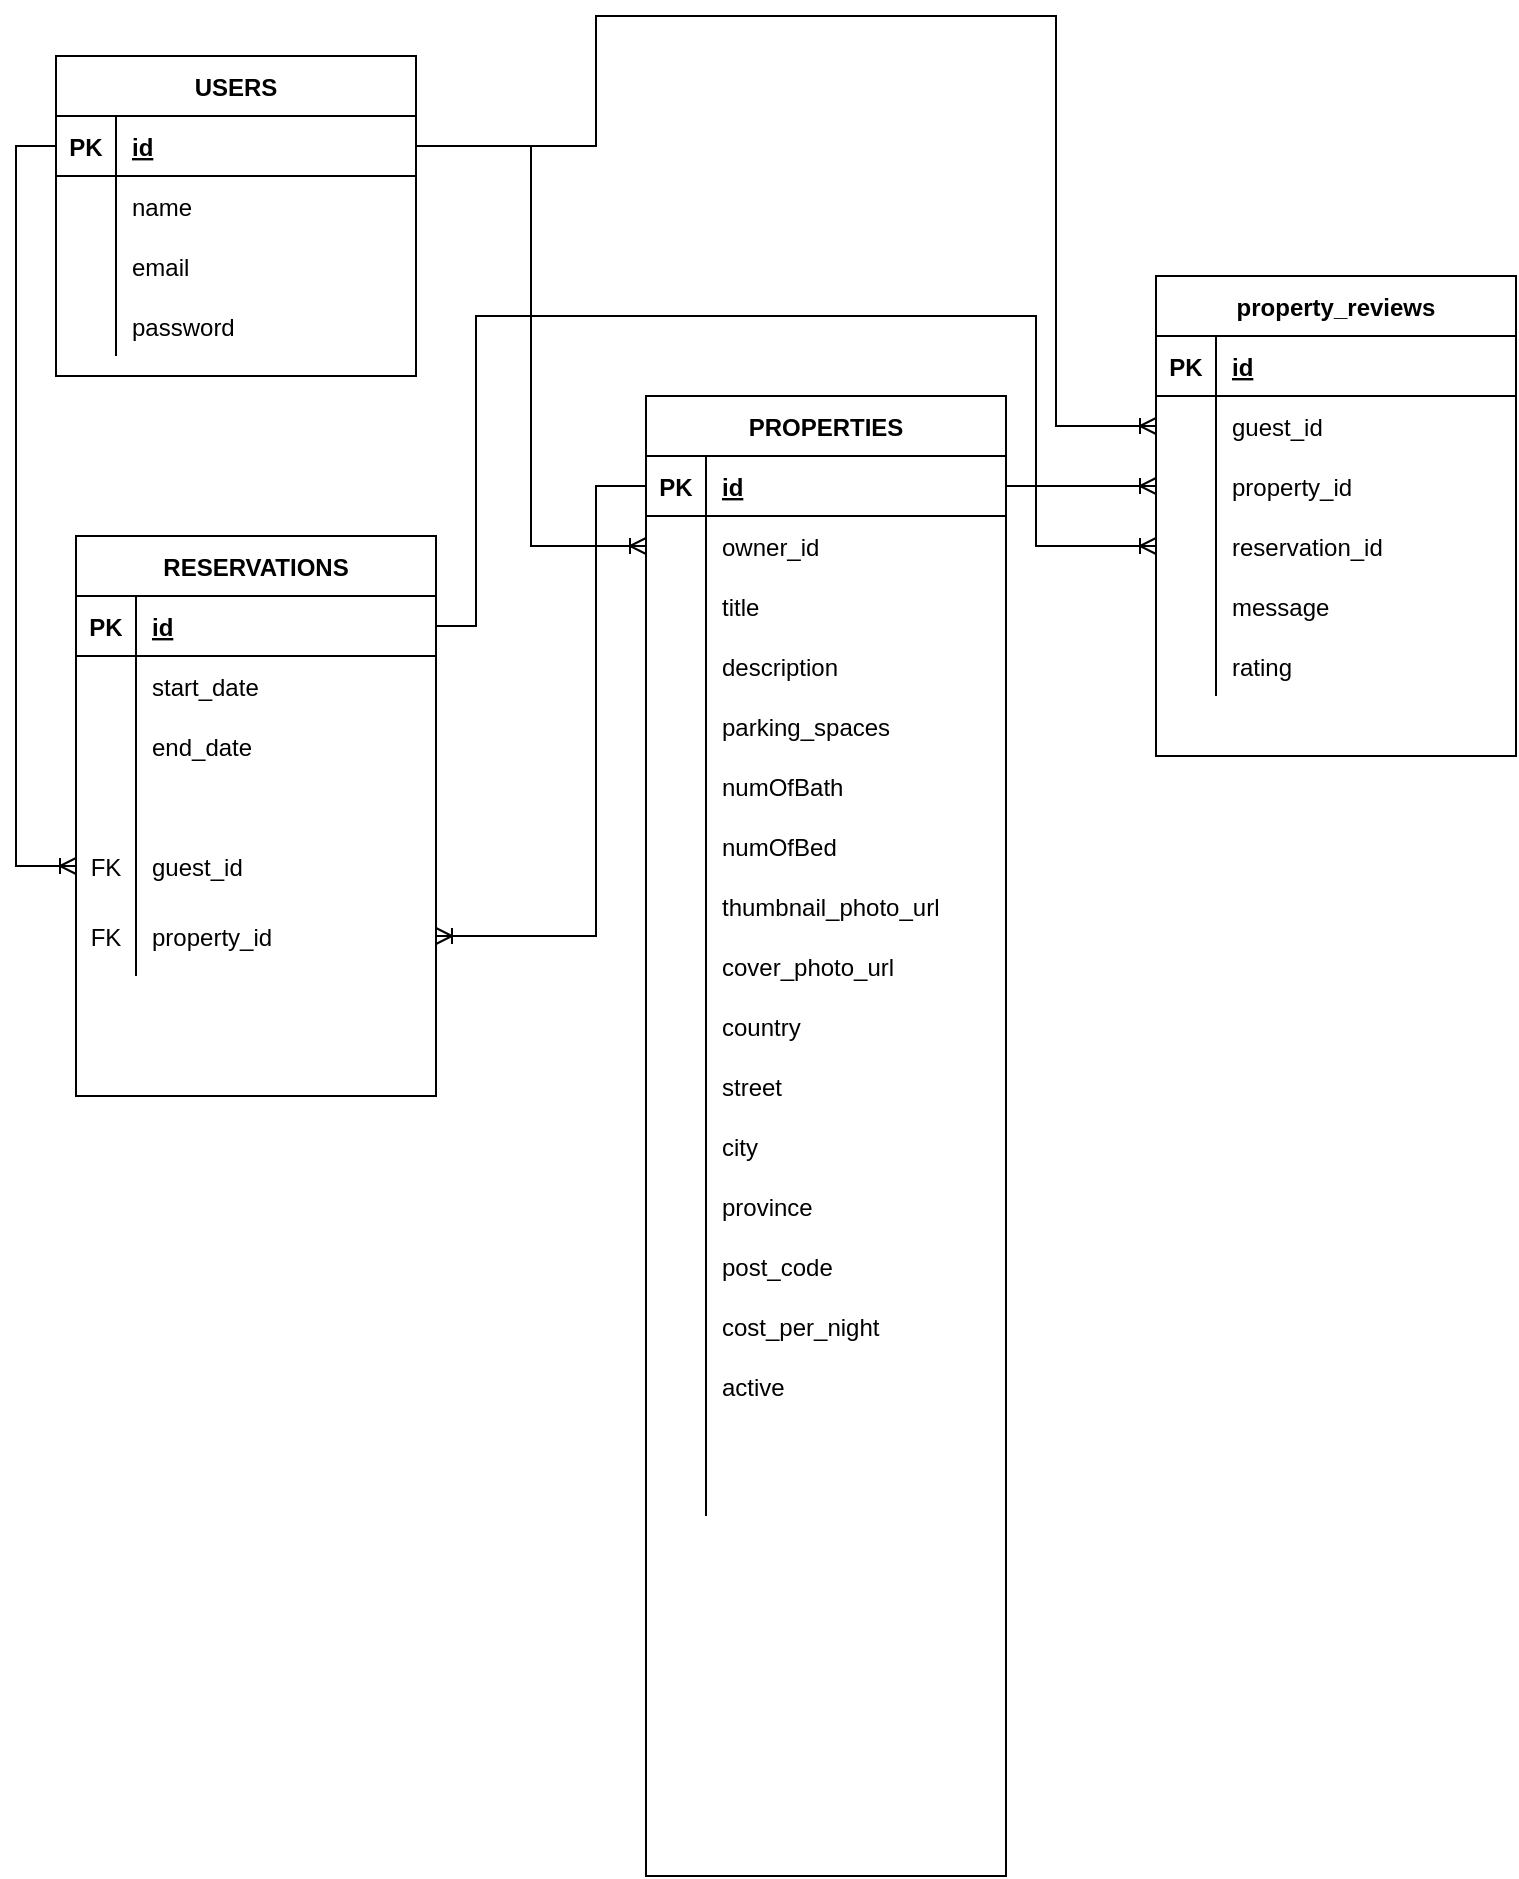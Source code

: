 <mxfile version="15.5.2"><diagram id="2SMXzBojSVm7FJO-juTU" name="Page-1"><mxGraphModel dx="750" dy="697" grid="1" gridSize="10" guides="1" tooltips="1" connect="1" arrows="1" fold="1" page="1" pageScale="1" pageWidth="850" pageHeight="1100" math="0" shadow="0"><root><mxCell id="0"/><mxCell id="1" parent="0"/><mxCell id="qbOzmB7mdI1rmn1NN7nj-2" value="USERS" style="shape=table;startSize=30;container=1;collapsible=1;childLayout=tableLayout;fixedRows=1;rowLines=0;fontStyle=1;align=center;resizeLast=1;" vertex="1" parent="1"><mxGeometry x="40" y="50" width="180" height="160" as="geometry"/></mxCell><mxCell id="qbOzmB7mdI1rmn1NN7nj-3" value="" style="shape=partialRectangle;collapsible=0;dropTarget=0;pointerEvents=0;fillColor=none;top=0;left=0;bottom=1;right=0;points=[[0,0.5],[1,0.5]];portConstraint=eastwest;" vertex="1" parent="qbOzmB7mdI1rmn1NN7nj-2"><mxGeometry y="30" width="180" height="30" as="geometry"/></mxCell><mxCell id="qbOzmB7mdI1rmn1NN7nj-4" value="PK" style="shape=partialRectangle;connectable=0;fillColor=none;top=0;left=0;bottom=0;right=0;fontStyle=1;overflow=hidden;" vertex="1" parent="qbOzmB7mdI1rmn1NN7nj-3"><mxGeometry width="30" height="30" as="geometry"><mxRectangle width="30" height="30" as="alternateBounds"/></mxGeometry></mxCell><mxCell id="qbOzmB7mdI1rmn1NN7nj-5" value="id" style="shape=partialRectangle;connectable=0;fillColor=none;top=0;left=0;bottom=0;right=0;align=left;spacingLeft=6;fontStyle=5;overflow=hidden;" vertex="1" parent="qbOzmB7mdI1rmn1NN7nj-3"><mxGeometry x="30" width="150" height="30" as="geometry"><mxRectangle width="150" height="30" as="alternateBounds"/></mxGeometry></mxCell><mxCell id="qbOzmB7mdI1rmn1NN7nj-6" value="" style="shape=partialRectangle;collapsible=0;dropTarget=0;pointerEvents=0;fillColor=none;top=0;left=0;bottom=0;right=0;points=[[0,0.5],[1,0.5]];portConstraint=eastwest;" vertex="1" parent="qbOzmB7mdI1rmn1NN7nj-2"><mxGeometry y="60" width="180" height="30" as="geometry"/></mxCell><mxCell id="qbOzmB7mdI1rmn1NN7nj-7" value="" style="shape=partialRectangle;connectable=0;fillColor=none;top=0;left=0;bottom=0;right=0;editable=1;overflow=hidden;" vertex="1" parent="qbOzmB7mdI1rmn1NN7nj-6"><mxGeometry width="30" height="30" as="geometry"><mxRectangle width="30" height="30" as="alternateBounds"/></mxGeometry></mxCell><mxCell id="qbOzmB7mdI1rmn1NN7nj-8" value="name" style="shape=partialRectangle;connectable=0;fillColor=none;top=0;left=0;bottom=0;right=0;align=left;spacingLeft=6;overflow=hidden;" vertex="1" parent="qbOzmB7mdI1rmn1NN7nj-6"><mxGeometry x="30" width="150" height="30" as="geometry"><mxRectangle width="150" height="30" as="alternateBounds"/></mxGeometry></mxCell><mxCell id="qbOzmB7mdI1rmn1NN7nj-9" value="" style="shape=partialRectangle;collapsible=0;dropTarget=0;pointerEvents=0;fillColor=none;top=0;left=0;bottom=0;right=0;points=[[0,0.5],[1,0.5]];portConstraint=eastwest;" vertex="1" parent="qbOzmB7mdI1rmn1NN7nj-2"><mxGeometry y="90" width="180" height="30" as="geometry"/></mxCell><mxCell id="qbOzmB7mdI1rmn1NN7nj-10" value="" style="shape=partialRectangle;connectable=0;fillColor=none;top=0;left=0;bottom=0;right=0;editable=1;overflow=hidden;" vertex="1" parent="qbOzmB7mdI1rmn1NN7nj-9"><mxGeometry width="30" height="30" as="geometry"><mxRectangle width="30" height="30" as="alternateBounds"/></mxGeometry></mxCell><mxCell id="qbOzmB7mdI1rmn1NN7nj-11" value="email" style="shape=partialRectangle;connectable=0;fillColor=none;top=0;left=0;bottom=0;right=0;align=left;spacingLeft=6;overflow=hidden;" vertex="1" parent="qbOzmB7mdI1rmn1NN7nj-9"><mxGeometry x="30" width="150" height="30" as="geometry"><mxRectangle width="150" height="30" as="alternateBounds"/></mxGeometry></mxCell><mxCell id="qbOzmB7mdI1rmn1NN7nj-12" value="" style="shape=partialRectangle;collapsible=0;dropTarget=0;pointerEvents=0;fillColor=none;top=0;left=0;bottom=0;right=0;points=[[0,0.5],[1,0.5]];portConstraint=eastwest;" vertex="1" parent="qbOzmB7mdI1rmn1NN7nj-2"><mxGeometry y="120" width="180" height="30" as="geometry"/></mxCell><mxCell id="qbOzmB7mdI1rmn1NN7nj-13" value="" style="shape=partialRectangle;connectable=0;fillColor=none;top=0;left=0;bottom=0;right=0;editable=1;overflow=hidden;" vertex="1" parent="qbOzmB7mdI1rmn1NN7nj-12"><mxGeometry width="30" height="30" as="geometry"><mxRectangle width="30" height="30" as="alternateBounds"/></mxGeometry></mxCell><mxCell id="qbOzmB7mdI1rmn1NN7nj-14" value="password" style="shape=partialRectangle;connectable=0;fillColor=none;top=0;left=0;bottom=0;right=0;align=left;spacingLeft=6;overflow=hidden;" vertex="1" parent="qbOzmB7mdI1rmn1NN7nj-12"><mxGeometry x="30" width="150" height="30" as="geometry"><mxRectangle width="150" height="30" as="alternateBounds"/></mxGeometry></mxCell><mxCell id="qbOzmB7mdI1rmn1NN7nj-15" value="PROPERTIES" style="shape=table;startSize=30;container=1;collapsible=1;childLayout=tableLayout;fixedRows=1;rowLines=0;fontStyle=1;align=center;resizeLast=1;" vertex="1" parent="1"><mxGeometry x="335" y="220" width="180" height="740" as="geometry"/></mxCell><mxCell id="qbOzmB7mdI1rmn1NN7nj-16" value="" style="shape=partialRectangle;collapsible=0;dropTarget=0;pointerEvents=0;fillColor=none;top=0;left=0;bottom=1;right=0;points=[[0,0.5],[1,0.5]];portConstraint=eastwest;" vertex="1" parent="qbOzmB7mdI1rmn1NN7nj-15"><mxGeometry y="30" width="180" height="30" as="geometry"/></mxCell><mxCell id="qbOzmB7mdI1rmn1NN7nj-17" value="PK" style="shape=partialRectangle;connectable=0;fillColor=none;top=0;left=0;bottom=0;right=0;fontStyle=1;overflow=hidden;" vertex="1" parent="qbOzmB7mdI1rmn1NN7nj-16"><mxGeometry width="30" height="30" as="geometry"><mxRectangle width="30" height="30" as="alternateBounds"/></mxGeometry></mxCell><mxCell id="qbOzmB7mdI1rmn1NN7nj-18" value="id" style="shape=partialRectangle;connectable=0;fillColor=none;top=0;left=0;bottom=0;right=0;align=left;spacingLeft=6;fontStyle=5;overflow=hidden;" vertex="1" parent="qbOzmB7mdI1rmn1NN7nj-16"><mxGeometry x="30" width="150" height="30" as="geometry"><mxRectangle width="150" height="30" as="alternateBounds"/></mxGeometry></mxCell><mxCell id="qbOzmB7mdI1rmn1NN7nj-19" value="" style="shape=partialRectangle;collapsible=0;dropTarget=0;pointerEvents=0;fillColor=none;top=0;left=0;bottom=0;right=0;points=[[0,0.5],[1,0.5]];portConstraint=eastwest;" vertex="1" parent="qbOzmB7mdI1rmn1NN7nj-15"><mxGeometry y="60" width="180" height="30" as="geometry"/></mxCell><mxCell id="qbOzmB7mdI1rmn1NN7nj-20" value="" style="shape=partialRectangle;connectable=0;fillColor=none;top=0;left=0;bottom=0;right=0;editable=1;overflow=hidden;" vertex="1" parent="qbOzmB7mdI1rmn1NN7nj-19"><mxGeometry width="30" height="30" as="geometry"><mxRectangle width="30" height="30" as="alternateBounds"/></mxGeometry></mxCell><mxCell id="qbOzmB7mdI1rmn1NN7nj-21" value="owner_id" style="shape=partialRectangle;connectable=0;fillColor=none;top=0;left=0;bottom=0;right=0;align=left;spacingLeft=6;overflow=hidden;" vertex="1" parent="qbOzmB7mdI1rmn1NN7nj-19"><mxGeometry x="30" width="150" height="30" as="geometry"><mxRectangle width="150" height="30" as="alternateBounds"/></mxGeometry></mxCell><mxCell id="qbOzmB7mdI1rmn1NN7nj-22" value="" style="shape=partialRectangle;collapsible=0;dropTarget=0;pointerEvents=0;fillColor=none;top=0;left=0;bottom=0;right=0;points=[[0,0.5],[1,0.5]];portConstraint=eastwest;" vertex="1" parent="qbOzmB7mdI1rmn1NN7nj-15"><mxGeometry y="90" width="180" height="30" as="geometry"/></mxCell><mxCell id="qbOzmB7mdI1rmn1NN7nj-23" value="" style="shape=partialRectangle;connectable=0;fillColor=none;top=0;left=0;bottom=0;right=0;editable=1;overflow=hidden;" vertex="1" parent="qbOzmB7mdI1rmn1NN7nj-22"><mxGeometry width="30" height="30" as="geometry"><mxRectangle width="30" height="30" as="alternateBounds"/></mxGeometry></mxCell><mxCell id="qbOzmB7mdI1rmn1NN7nj-24" value="title" style="shape=partialRectangle;connectable=0;fillColor=none;top=0;left=0;bottom=0;right=0;align=left;spacingLeft=6;overflow=hidden;" vertex="1" parent="qbOzmB7mdI1rmn1NN7nj-22"><mxGeometry x="30" width="150" height="30" as="geometry"><mxRectangle width="150" height="30" as="alternateBounds"/></mxGeometry></mxCell><mxCell id="qbOzmB7mdI1rmn1NN7nj-25" value="" style="shape=partialRectangle;collapsible=0;dropTarget=0;pointerEvents=0;fillColor=none;top=0;left=0;bottom=0;right=0;points=[[0,0.5],[1,0.5]];portConstraint=eastwest;" vertex="1" parent="qbOzmB7mdI1rmn1NN7nj-15"><mxGeometry y="120" width="180" height="30" as="geometry"/></mxCell><mxCell id="qbOzmB7mdI1rmn1NN7nj-26" value="" style="shape=partialRectangle;connectable=0;fillColor=none;top=0;left=0;bottom=0;right=0;editable=1;overflow=hidden;" vertex="1" parent="qbOzmB7mdI1rmn1NN7nj-25"><mxGeometry width="30" height="30" as="geometry"><mxRectangle width="30" height="30" as="alternateBounds"/></mxGeometry></mxCell><mxCell id="qbOzmB7mdI1rmn1NN7nj-27" value="description" style="shape=partialRectangle;connectable=0;fillColor=none;top=0;left=0;bottom=0;right=0;align=left;spacingLeft=6;overflow=hidden;" vertex="1" parent="qbOzmB7mdI1rmn1NN7nj-25"><mxGeometry x="30" width="150" height="30" as="geometry"><mxRectangle width="150" height="30" as="alternateBounds"/></mxGeometry></mxCell><mxCell id="qbOzmB7mdI1rmn1NN7nj-31" value="" style="shape=partialRectangle;collapsible=0;dropTarget=0;pointerEvents=0;fillColor=none;top=0;left=0;bottom=0;right=0;points=[[0,0.5],[1,0.5]];portConstraint=eastwest;" vertex="1" parent="qbOzmB7mdI1rmn1NN7nj-15"><mxGeometry y="150" width="180" height="30" as="geometry"/></mxCell><mxCell id="qbOzmB7mdI1rmn1NN7nj-32" value="" style="shape=partialRectangle;connectable=0;fillColor=none;top=0;left=0;bottom=0;right=0;editable=1;overflow=hidden;" vertex="1" parent="qbOzmB7mdI1rmn1NN7nj-31"><mxGeometry width="30" height="30" as="geometry"><mxRectangle width="30" height="30" as="alternateBounds"/></mxGeometry></mxCell><mxCell id="qbOzmB7mdI1rmn1NN7nj-33" value="parking_spaces" style="shape=partialRectangle;connectable=0;fillColor=none;top=0;left=0;bottom=0;right=0;align=left;spacingLeft=6;overflow=hidden;" vertex="1" parent="qbOzmB7mdI1rmn1NN7nj-31"><mxGeometry x="30" width="150" height="30" as="geometry"><mxRectangle width="150" height="30" as="alternateBounds"/></mxGeometry></mxCell><mxCell id="qbOzmB7mdI1rmn1NN7nj-34" value="" style="shape=partialRectangle;collapsible=0;dropTarget=0;pointerEvents=0;fillColor=none;top=0;left=0;bottom=0;right=0;points=[[0,0.5],[1,0.5]];portConstraint=eastwest;" vertex="1" parent="qbOzmB7mdI1rmn1NN7nj-15"><mxGeometry y="180" width="180" height="30" as="geometry"/></mxCell><mxCell id="qbOzmB7mdI1rmn1NN7nj-35" value="" style="shape=partialRectangle;connectable=0;fillColor=none;top=0;left=0;bottom=0;right=0;editable=1;overflow=hidden;" vertex="1" parent="qbOzmB7mdI1rmn1NN7nj-34"><mxGeometry width="30" height="30" as="geometry"><mxRectangle width="30" height="30" as="alternateBounds"/></mxGeometry></mxCell><mxCell id="qbOzmB7mdI1rmn1NN7nj-36" value="numOfBath" style="shape=partialRectangle;connectable=0;fillColor=none;top=0;left=0;bottom=0;right=0;align=left;spacingLeft=6;overflow=hidden;" vertex="1" parent="qbOzmB7mdI1rmn1NN7nj-34"><mxGeometry x="30" width="150" height="30" as="geometry"><mxRectangle width="150" height="30" as="alternateBounds"/></mxGeometry></mxCell><mxCell id="qbOzmB7mdI1rmn1NN7nj-37" value="" style="shape=partialRectangle;collapsible=0;dropTarget=0;pointerEvents=0;fillColor=none;top=0;left=0;bottom=0;right=0;points=[[0,0.5],[1,0.5]];portConstraint=eastwest;" vertex="1" parent="qbOzmB7mdI1rmn1NN7nj-15"><mxGeometry y="210" width="180" height="30" as="geometry"/></mxCell><mxCell id="qbOzmB7mdI1rmn1NN7nj-38" value="" style="shape=partialRectangle;connectable=0;fillColor=none;top=0;left=0;bottom=0;right=0;editable=1;overflow=hidden;" vertex="1" parent="qbOzmB7mdI1rmn1NN7nj-37"><mxGeometry width="30" height="30" as="geometry"><mxRectangle width="30" height="30" as="alternateBounds"/></mxGeometry></mxCell><mxCell id="qbOzmB7mdI1rmn1NN7nj-39" value="numOfBed" style="shape=partialRectangle;connectable=0;fillColor=none;top=0;left=0;bottom=0;right=0;align=left;spacingLeft=6;overflow=hidden;" vertex="1" parent="qbOzmB7mdI1rmn1NN7nj-37"><mxGeometry x="30" width="150" height="30" as="geometry"><mxRectangle width="150" height="30" as="alternateBounds"/></mxGeometry></mxCell><mxCell id="qbOzmB7mdI1rmn1NN7nj-90" value="" style="shape=partialRectangle;collapsible=0;dropTarget=0;pointerEvents=0;fillColor=none;top=0;left=0;bottom=0;right=0;points=[[0,0.5],[1,0.5]];portConstraint=eastwest;" vertex="1" parent="qbOzmB7mdI1rmn1NN7nj-15"><mxGeometry y="240" width="180" height="30" as="geometry"/></mxCell><mxCell id="qbOzmB7mdI1rmn1NN7nj-91" value="" style="shape=partialRectangle;connectable=0;fillColor=none;top=0;left=0;bottom=0;right=0;editable=1;overflow=hidden;" vertex="1" parent="qbOzmB7mdI1rmn1NN7nj-90"><mxGeometry width="30" height="30" as="geometry"><mxRectangle width="30" height="30" as="alternateBounds"/></mxGeometry></mxCell><mxCell id="qbOzmB7mdI1rmn1NN7nj-92" value="thumbnail_photo_url" style="shape=partialRectangle;connectable=0;fillColor=none;top=0;left=0;bottom=0;right=0;align=left;spacingLeft=6;overflow=hidden;" vertex="1" parent="qbOzmB7mdI1rmn1NN7nj-90"><mxGeometry x="30" width="150" height="30" as="geometry"><mxRectangle width="150" height="30" as="alternateBounds"/></mxGeometry></mxCell><mxCell id="qbOzmB7mdI1rmn1NN7nj-93" value="" style="shape=partialRectangle;collapsible=0;dropTarget=0;pointerEvents=0;fillColor=none;top=0;left=0;bottom=0;right=0;points=[[0,0.5],[1,0.5]];portConstraint=eastwest;" vertex="1" parent="qbOzmB7mdI1rmn1NN7nj-15"><mxGeometry y="270" width="180" height="30" as="geometry"/></mxCell><mxCell id="qbOzmB7mdI1rmn1NN7nj-94" value="" style="shape=partialRectangle;connectable=0;fillColor=none;top=0;left=0;bottom=0;right=0;editable=1;overflow=hidden;" vertex="1" parent="qbOzmB7mdI1rmn1NN7nj-93"><mxGeometry width="30" height="30" as="geometry"><mxRectangle width="30" height="30" as="alternateBounds"/></mxGeometry></mxCell><mxCell id="qbOzmB7mdI1rmn1NN7nj-95" value="cover_photo_url" style="shape=partialRectangle;connectable=0;fillColor=none;top=0;left=0;bottom=0;right=0;align=left;spacingLeft=6;overflow=hidden;" vertex="1" parent="qbOzmB7mdI1rmn1NN7nj-93"><mxGeometry x="30" width="150" height="30" as="geometry"><mxRectangle width="150" height="30" as="alternateBounds"/></mxGeometry></mxCell><mxCell id="qbOzmB7mdI1rmn1NN7nj-96" value="" style="shape=partialRectangle;collapsible=0;dropTarget=0;pointerEvents=0;fillColor=none;top=0;left=0;bottom=0;right=0;points=[[0,0.5],[1,0.5]];portConstraint=eastwest;" vertex="1" parent="qbOzmB7mdI1rmn1NN7nj-15"><mxGeometry y="300" width="180" height="30" as="geometry"/></mxCell><mxCell id="qbOzmB7mdI1rmn1NN7nj-97" value="" style="shape=partialRectangle;connectable=0;fillColor=none;top=0;left=0;bottom=0;right=0;editable=1;overflow=hidden;" vertex="1" parent="qbOzmB7mdI1rmn1NN7nj-96"><mxGeometry width="30" height="30" as="geometry"><mxRectangle width="30" height="30" as="alternateBounds"/></mxGeometry></mxCell><mxCell id="qbOzmB7mdI1rmn1NN7nj-98" value="country" style="shape=partialRectangle;connectable=0;fillColor=none;top=0;left=0;bottom=0;right=0;align=left;spacingLeft=6;overflow=hidden;" vertex="1" parent="qbOzmB7mdI1rmn1NN7nj-96"><mxGeometry x="30" width="150" height="30" as="geometry"><mxRectangle width="150" height="30" as="alternateBounds"/></mxGeometry></mxCell><mxCell id="qbOzmB7mdI1rmn1NN7nj-99" value="" style="shape=partialRectangle;collapsible=0;dropTarget=0;pointerEvents=0;fillColor=none;top=0;left=0;bottom=0;right=0;points=[[0,0.5],[1,0.5]];portConstraint=eastwest;" vertex="1" parent="qbOzmB7mdI1rmn1NN7nj-15"><mxGeometry y="330" width="180" height="30" as="geometry"/></mxCell><mxCell id="qbOzmB7mdI1rmn1NN7nj-100" value="" style="shape=partialRectangle;connectable=0;fillColor=none;top=0;left=0;bottom=0;right=0;editable=1;overflow=hidden;" vertex="1" parent="qbOzmB7mdI1rmn1NN7nj-99"><mxGeometry width="30" height="30" as="geometry"><mxRectangle width="30" height="30" as="alternateBounds"/></mxGeometry></mxCell><mxCell id="qbOzmB7mdI1rmn1NN7nj-101" value="street    " style="shape=partialRectangle;connectable=0;fillColor=none;top=0;left=0;bottom=0;right=0;align=left;spacingLeft=6;overflow=hidden;" vertex="1" parent="qbOzmB7mdI1rmn1NN7nj-99"><mxGeometry x="30" width="150" height="30" as="geometry"><mxRectangle width="150" height="30" as="alternateBounds"/></mxGeometry></mxCell><mxCell id="qbOzmB7mdI1rmn1NN7nj-102" value="" style="shape=partialRectangle;collapsible=0;dropTarget=0;pointerEvents=0;fillColor=none;top=0;left=0;bottom=0;right=0;points=[[0,0.5],[1,0.5]];portConstraint=eastwest;" vertex="1" parent="qbOzmB7mdI1rmn1NN7nj-15"><mxGeometry y="360" width="180" height="30" as="geometry"/></mxCell><mxCell id="qbOzmB7mdI1rmn1NN7nj-103" value="" style="shape=partialRectangle;connectable=0;fillColor=none;top=0;left=0;bottom=0;right=0;editable=1;overflow=hidden;" vertex="1" parent="qbOzmB7mdI1rmn1NN7nj-102"><mxGeometry width="30" height="30" as="geometry"><mxRectangle width="30" height="30" as="alternateBounds"/></mxGeometry></mxCell><mxCell id="qbOzmB7mdI1rmn1NN7nj-104" value="city" style="shape=partialRectangle;connectable=0;fillColor=none;top=0;left=0;bottom=0;right=0;align=left;spacingLeft=6;overflow=hidden;" vertex="1" parent="qbOzmB7mdI1rmn1NN7nj-102"><mxGeometry x="30" width="150" height="30" as="geometry"><mxRectangle width="150" height="30" as="alternateBounds"/></mxGeometry></mxCell><mxCell id="qbOzmB7mdI1rmn1NN7nj-105" value="" style="shape=partialRectangle;collapsible=0;dropTarget=0;pointerEvents=0;fillColor=none;top=0;left=0;bottom=0;right=0;points=[[0,0.5],[1,0.5]];portConstraint=eastwest;" vertex="1" parent="qbOzmB7mdI1rmn1NN7nj-15"><mxGeometry y="390" width="180" height="30" as="geometry"/></mxCell><mxCell id="qbOzmB7mdI1rmn1NN7nj-106" value="" style="shape=partialRectangle;connectable=0;fillColor=none;top=0;left=0;bottom=0;right=0;editable=1;overflow=hidden;" vertex="1" parent="qbOzmB7mdI1rmn1NN7nj-105"><mxGeometry width="30" height="30" as="geometry"><mxRectangle width="30" height="30" as="alternateBounds"/></mxGeometry></mxCell><mxCell id="qbOzmB7mdI1rmn1NN7nj-107" value="province" style="shape=partialRectangle;connectable=0;fillColor=none;top=0;left=0;bottom=0;right=0;align=left;spacingLeft=6;overflow=hidden;" vertex="1" parent="qbOzmB7mdI1rmn1NN7nj-105"><mxGeometry x="30" width="150" height="30" as="geometry"><mxRectangle width="150" height="30" as="alternateBounds"/></mxGeometry></mxCell><mxCell id="qbOzmB7mdI1rmn1NN7nj-108" value="" style="shape=partialRectangle;collapsible=0;dropTarget=0;pointerEvents=0;fillColor=none;top=0;left=0;bottom=0;right=0;points=[[0,0.5],[1,0.5]];portConstraint=eastwest;" vertex="1" parent="qbOzmB7mdI1rmn1NN7nj-15"><mxGeometry y="420" width="180" height="30" as="geometry"/></mxCell><mxCell id="qbOzmB7mdI1rmn1NN7nj-109" value="" style="shape=partialRectangle;connectable=0;fillColor=none;top=0;left=0;bottom=0;right=0;editable=1;overflow=hidden;" vertex="1" parent="qbOzmB7mdI1rmn1NN7nj-108"><mxGeometry width="30" height="30" as="geometry"><mxRectangle width="30" height="30" as="alternateBounds"/></mxGeometry></mxCell><mxCell id="qbOzmB7mdI1rmn1NN7nj-110" value="post_code" style="shape=partialRectangle;connectable=0;fillColor=none;top=0;left=0;bottom=0;right=0;align=left;spacingLeft=6;overflow=hidden;" vertex="1" parent="qbOzmB7mdI1rmn1NN7nj-108"><mxGeometry x="30" width="150" height="30" as="geometry"><mxRectangle width="150" height="30" as="alternateBounds"/></mxGeometry></mxCell><mxCell id="qbOzmB7mdI1rmn1NN7nj-111" value="" style="shape=partialRectangle;collapsible=0;dropTarget=0;pointerEvents=0;fillColor=none;top=0;left=0;bottom=0;right=0;points=[[0,0.5],[1,0.5]];portConstraint=eastwest;" vertex="1" parent="qbOzmB7mdI1rmn1NN7nj-15"><mxGeometry y="450" width="180" height="30" as="geometry"/></mxCell><mxCell id="qbOzmB7mdI1rmn1NN7nj-112" value="" style="shape=partialRectangle;connectable=0;fillColor=none;top=0;left=0;bottom=0;right=0;editable=1;overflow=hidden;" vertex="1" parent="qbOzmB7mdI1rmn1NN7nj-111"><mxGeometry width="30" height="30" as="geometry"><mxRectangle width="30" height="30" as="alternateBounds"/></mxGeometry></mxCell><mxCell id="qbOzmB7mdI1rmn1NN7nj-113" value="cost_per_night" style="shape=partialRectangle;connectable=0;fillColor=none;top=0;left=0;bottom=0;right=0;align=left;spacingLeft=6;overflow=hidden;" vertex="1" parent="qbOzmB7mdI1rmn1NN7nj-111"><mxGeometry x="30" width="150" height="30" as="geometry"><mxRectangle width="150" height="30" as="alternateBounds"/></mxGeometry></mxCell><mxCell id="qbOzmB7mdI1rmn1NN7nj-114" value="" style="shape=partialRectangle;collapsible=0;dropTarget=0;pointerEvents=0;fillColor=none;top=0;left=0;bottom=0;right=0;points=[[0,0.5],[1,0.5]];portConstraint=eastwest;" vertex="1" parent="qbOzmB7mdI1rmn1NN7nj-15"><mxGeometry y="480" width="180" height="30" as="geometry"/></mxCell><mxCell id="qbOzmB7mdI1rmn1NN7nj-115" value="" style="shape=partialRectangle;connectable=0;fillColor=none;top=0;left=0;bottom=0;right=0;editable=1;overflow=hidden;" vertex="1" parent="qbOzmB7mdI1rmn1NN7nj-114"><mxGeometry width="30" height="30" as="geometry"><mxRectangle width="30" height="30" as="alternateBounds"/></mxGeometry></mxCell><mxCell id="qbOzmB7mdI1rmn1NN7nj-116" value="active" style="shape=partialRectangle;connectable=0;fillColor=none;top=0;left=0;bottom=0;right=0;align=left;spacingLeft=6;overflow=hidden;" vertex="1" parent="qbOzmB7mdI1rmn1NN7nj-114"><mxGeometry x="30" width="150" height="30" as="geometry"><mxRectangle width="150" height="30" as="alternateBounds"/></mxGeometry></mxCell><mxCell id="qbOzmB7mdI1rmn1NN7nj-130" value="" style="shape=partialRectangle;collapsible=0;dropTarget=0;pointerEvents=0;fillColor=none;top=0;left=0;bottom=0;right=0;points=[[0,0.5],[1,0.5]];portConstraint=eastwest;" vertex="1" parent="qbOzmB7mdI1rmn1NN7nj-15"><mxGeometry y="510" width="180" height="20" as="geometry"/></mxCell><mxCell id="qbOzmB7mdI1rmn1NN7nj-131" value="" style="shape=partialRectangle;connectable=0;fillColor=none;top=0;left=0;bottom=0;right=0;editable=1;overflow=hidden;" vertex="1" parent="qbOzmB7mdI1rmn1NN7nj-130"><mxGeometry width="30" height="20" as="geometry"><mxRectangle width="30" height="20" as="alternateBounds"/></mxGeometry></mxCell><mxCell id="qbOzmB7mdI1rmn1NN7nj-132" value="" style="shape=partialRectangle;connectable=0;fillColor=none;top=0;left=0;bottom=0;right=0;align=left;spacingLeft=6;overflow=hidden;" vertex="1" parent="qbOzmB7mdI1rmn1NN7nj-130"><mxGeometry x="30" width="150" height="20" as="geometry"><mxRectangle width="150" height="20" as="alternateBounds"/></mxGeometry></mxCell><mxCell id="qbOzmB7mdI1rmn1NN7nj-171" value="" style="shape=partialRectangle;collapsible=0;dropTarget=0;pointerEvents=0;fillColor=none;top=0;left=0;bottom=0;right=0;points=[[0,0.5],[1,0.5]];portConstraint=eastwest;" vertex="1" parent="qbOzmB7mdI1rmn1NN7nj-15"><mxGeometry y="530" width="180" height="30" as="geometry"/></mxCell><mxCell id="qbOzmB7mdI1rmn1NN7nj-172" value="" style="shape=partialRectangle;connectable=0;fillColor=none;top=0;left=0;bottom=0;right=0;editable=1;overflow=hidden;" vertex="1" parent="qbOzmB7mdI1rmn1NN7nj-171"><mxGeometry width="30" height="30" as="geometry"><mxRectangle width="30" height="30" as="alternateBounds"/></mxGeometry></mxCell><mxCell id="qbOzmB7mdI1rmn1NN7nj-173" value="" style="shape=partialRectangle;connectable=0;fillColor=none;top=0;left=0;bottom=0;right=0;align=left;spacingLeft=6;overflow=hidden;" vertex="1" parent="qbOzmB7mdI1rmn1NN7nj-171"><mxGeometry x="30" width="150" height="30" as="geometry"><mxRectangle width="150" height="30" as="alternateBounds"/></mxGeometry></mxCell><mxCell id="qbOzmB7mdI1rmn1NN7nj-63" value="RESERVATIONS" style="shape=table;startSize=30;container=1;collapsible=1;childLayout=tableLayout;fixedRows=1;rowLines=0;fontStyle=1;align=center;resizeLast=1;" vertex="1" parent="1"><mxGeometry x="50" y="290" width="180" height="280" as="geometry"/></mxCell><mxCell id="qbOzmB7mdI1rmn1NN7nj-64" value="" style="shape=partialRectangle;collapsible=0;dropTarget=0;pointerEvents=0;fillColor=none;top=0;left=0;bottom=1;right=0;points=[[0,0.5],[1,0.5]];portConstraint=eastwest;" vertex="1" parent="qbOzmB7mdI1rmn1NN7nj-63"><mxGeometry y="30" width="180" height="30" as="geometry"/></mxCell><mxCell id="qbOzmB7mdI1rmn1NN7nj-65" value="PK" style="shape=partialRectangle;connectable=0;fillColor=none;top=0;left=0;bottom=0;right=0;fontStyle=1;overflow=hidden;" vertex="1" parent="qbOzmB7mdI1rmn1NN7nj-64"><mxGeometry width="30" height="30" as="geometry"><mxRectangle width="30" height="30" as="alternateBounds"/></mxGeometry></mxCell><mxCell id="qbOzmB7mdI1rmn1NN7nj-66" value="id" style="shape=partialRectangle;connectable=0;fillColor=none;top=0;left=0;bottom=0;right=0;align=left;spacingLeft=6;fontStyle=5;overflow=hidden;" vertex="1" parent="qbOzmB7mdI1rmn1NN7nj-64"><mxGeometry x="30" width="150" height="30" as="geometry"><mxRectangle width="150" height="30" as="alternateBounds"/></mxGeometry></mxCell><mxCell id="qbOzmB7mdI1rmn1NN7nj-67" value="" style="shape=partialRectangle;collapsible=0;dropTarget=0;pointerEvents=0;fillColor=none;top=0;left=0;bottom=0;right=0;points=[[0,0.5],[1,0.5]];portConstraint=eastwest;" vertex="1" parent="qbOzmB7mdI1rmn1NN7nj-63"><mxGeometry y="60" width="180" height="30" as="geometry"/></mxCell><mxCell id="qbOzmB7mdI1rmn1NN7nj-68" value="" style="shape=partialRectangle;connectable=0;fillColor=none;top=0;left=0;bottom=0;right=0;editable=1;overflow=hidden;" vertex="1" parent="qbOzmB7mdI1rmn1NN7nj-67"><mxGeometry width="30" height="30" as="geometry"><mxRectangle width="30" height="30" as="alternateBounds"/></mxGeometry></mxCell><mxCell id="qbOzmB7mdI1rmn1NN7nj-69" value="start_date" style="shape=partialRectangle;connectable=0;fillColor=none;top=0;left=0;bottom=0;right=0;align=left;spacingLeft=6;overflow=hidden;" vertex="1" parent="qbOzmB7mdI1rmn1NN7nj-67"><mxGeometry x="30" width="150" height="30" as="geometry"><mxRectangle width="150" height="30" as="alternateBounds"/></mxGeometry></mxCell><mxCell id="qbOzmB7mdI1rmn1NN7nj-70" value="" style="shape=partialRectangle;collapsible=0;dropTarget=0;pointerEvents=0;fillColor=none;top=0;left=0;bottom=0;right=0;points=[[0,0.5],[1,0.5]];portConstraint=eastwest;" vertex="1" parent="qbOzmB7mdI1rmn1NN7nj-63"><mxGeometry y="90" width="180" height="30" as="geometry"/></mxCell><mxCell id="qbOzmB7mdI1rmn1NN7nj-71" value="" style="shape=partialRectangle;connectable=0;fillColor=none;top=0;left=0;bottom=0;right=0;editable=1;overflow=hidden;" vertex="1" parent="qbOzmB7mdI1rmn1NN7nj-70"><mxGeometry width="30" height="30" as="geometry"><mxRectangle width="30" height="30" as="alternateBounds"/></mxGeometry></mxCell><mxCell id="qbOzmB7mdI1rmn1NN7nj-72" value="end_date" style="shape=partialRectangle;connectable=0;fillColor=none;top=0;left=0;bottom=0;right=0;align=left;spacingLeft=6;overflow=hidden;" vertex="1" parent="qbOzmB7mdI1rmn1NN7nj-70"><mxGeometry x="30" width="150" height="30" as="geometry"><mxRectangle width="150" height="30" as="alternateBounds"/></mxGeometry></mxCell><mxCell id="qbOzmB7mdI1rmn1NN7nj-73" value="" style="shape=partialRectangle;collapsible=0;dropTarget=0;pointerEvents=0;fillColor=none;top=0;left=0;bottom=0;right=0;points=[[0,0.5],[1,0.5]];portConstraint=eastwest;" vertex="1" parent="qbOzmB7mdI1rmn1NN7nj-63"><mxGeometry y="120" width="180" height="30" as="geometry"/></mxCell><mxCell id="qbOzmB7mdI1rmn1NN7nj-74" value="" style="shape=partialRectangle;connectable=0;fillColor=none;top=0;left=0;bottom=0;right=0;editable=1;overflow=hidden;" vertex="1" parent="qbOzmB7mdI1rmn1NN7nj-73"><mxGeometry width="30" height="30" as="geometry"><mxRectangle width="30" height="30" as="alternateBounds"/></mxGeometry></mxCell><mxCell id="qbOzmB7mdI1rmn1NN7nj-75" value="" style="shape=partialRectangle;connectable=0;fillColor=none;top=0;left=0;bottom=0;right=0;align=left;spacingLeft=6;overflow=hidden;" vertex="1" parent="qbOzmB7mdI1rmn1NN7nj-73"><mxGeometry x="30" width="150" height="30" as="geometry"><mxRectangle width="150" height="30" as="alternateBounds"/></mxGeometry></mxCell><mxCell id="qbOzmB7mdI1rmn1NN7nj-136" value="" style="shape=partialRectangle;collapsible=0;dropTarget=0;pointerEvents=0;fillColor=none;top=0;left=0;bottom=0;right=0;points=[[0,0.5],[1,0.5]];portConstraint=eastwest;" vertex="1" parent="qbOzmB7mdI1rmn1NN7nj-63"><mxGeometry y="150" width="180" height="30" as="geometry"/></mxCell><mxCell id="qbOzmB7mdI1rmn1NN7nj-137" value="FK" style="shape=partialRectangle;connectable=0;fillColor=none;top=0;left=0;bottom=0;right=0;editable=1;overflow=hidden;" vertex="1" parent="qbOzmB7mdI1rmn1NN7nj-136"><mxGeometry width="30" height="30" as="geometry"><mxRectangle width="30" height="30" as="alternateBounds"/></mxGeometry></mxCell><mxCell id="qbOzmB7mdI1rmn1NN7nj-138" value="guest_id" style="shape=partialRectangle;connectable=0;fillColor=none;top=0;left=0;bottom=0;right=0;align=left;spacingLeft=6;overflow=hidden;" vertex="1" parent="qbOzmB7mdI1rmn1NN7nj-136"><mxGeometry x="30" width="150" height="30" as="geometry"><mxRectangle width="150" height="30" as="alternateBounds"/></mxGeometry></mxCell><mxCell id="qbOzmB7mdI1rmn1NN7nj-147" value="" style="shape=partialRectangle;collapsible=0;dropTarget=0;pointerEvents=0;fillColor=none;top=0;left=0;bottom=0;right=0;points=[[0,0.5],[1,0.5]];portConstraint=eastwest;" vertex="1" parent="qbOzmB7mdI1rmn1NN7nj-63"><mxGeometry y="180" width="180" height="40" as="geometry"/></mxCell><mxCell id="qbOzmB7mdI1rmn1NN7nj-148" value="FK" style="shape=partialRectangle;connectable=0;fillColor=none;top=0;left=0;bottom=0;right=0;editable=1;overflow=hidden;" vertex="1" parent="qbOzmB7mdI1rmn1NN7nj-147"><mxGeometry width="30" height="40" as="geometry"><mxRectangle width="30" height="40" as="alternateBounds"/></mxGeometry></mxCell><mxCell id="qbOzmB7mdI1rmn1NN7nj-149" value="property_id" style="shape=partialRectangle;connectable=0;fillColor=none;top=0;left=0;bottom=0;right=0;align=left;spacingLeft=6;overflow=hidden;" vertex="1" parent="qbOzmB7mdI1rmn1NN7nj-147"><mxGeometry x="30" width="150" height="40" as="geometry"><mxRectangle width="150" height="40" as="alternateBounds"/></mxGeometry></mxCell><mxCell id="qbOzmB7mdI1rmn1NN7nj-76" value="property_reviews" style="shape=table;startSize=30;container=1;collapsible=1;childLayout=tableLayout;fixedRows=1;rowLines=0;fontStyle=1;align=center;resizeLast=1;" vertex="1" parent="1"><mxGeometry x="590" y="160" width="180" height="240" as="geometry"/></mxCell><mxCell id="qbOzmB7mdI1rmn1NN7nj-77" value="" style="shape=partialRectangle;collapsible=0;dropTarget=0;pointerEvents=0;fillColor=none;top=0;left=0;bottom=1;right=0;points=[[0,0.5],[1,0.5]];portConstraint=eastwest;" vertex="1" parent="qbOzmB7mdI1rmn1NN7nj-76"><mxGeometry y="30" width="180" height="30" as="geometry"/></mxCell><mxCell id="qbOzmB7mdI1rmn1NN7nj-78" value="PK" style="shape=partialRectangle;connectable=0;fillColor=none;top=0;left=0;bottom=0;right=0;fontStyle=1;overflow=hidden;" vertex="1" parent="qbOzmB7mdI1rmn1NN7nj-77"><mxGeometry width="30" height="30" as="geometry"><mxRectangle width="30" height="30" as="alternateBounds"/></mxGeometry></mxCell><mxCell id="qbOzmB7mdI1rmn1NN7nj-79" value="id" style="shape=partialRectangle;connectable=0;fillColor=none;top=0;left=0;bottom=0;right=0;align=left;spacingLeft=6;fontStyle=5;overflow=hidden;" vertex="1" parent="qbOzmB7mdI1rmn1NN7nj-77"><mxGeometry x="30" width="150" height="30" as="geometry"><mxRectangle width="150" height="30" as="alternateBounds"/></mxGeometry></mxCell><mxCell id="qbOzmB7mdI1rmn1NN7nj-80" value="" style="shape=partialRectangle;collapsible=0;dropTarget=0;pointerEvents=0;fillColor=none;top=0;left=0;bottom=0;right=0;points=[[0,0.5],[1,0.5]];portConstraint=eastwest;" vertex="1" parent="qbOzmB7mdI1rmn1NN7nj-76"><mxGeometry y="60" width="180" height="30" as="geometry"/></mxCell><mxCell id="qbOzmB7mdI1rmn1NN7nj-81" value="" style="shape=partialRectangle;connectable=0;fillColor=none;top=0;left=0;bottom=0;right=0;editable=1;overflow=hidden;" vertex="1" parent="qbOzmB7mdI1rmn1NN7nj-80"><mxGeometry width="30" height="30" as="geometry"><mxRectangle width="30" height="30" as="alternateBounds"/></mxGeometry></mxCell><mxCell id="qbOzmB7mdI1rmn1NN7nj-82" value="guest_id" style="shape=partialRectangle;connectable=0;fillColor=none;top=0;left=0;bottom=0;right=0;align=left;spacingLeft=6;overflow=hidden;" vertex="1" parent="qbOzmB7mdI1rmn1NN7nj-80"><mxGeometry x="30" width="150" height="30" as="geometry"><mxRectangle width="150" height="30" as="alternateBounds"/></mxGeometry></mxCell><mxCell id="qbOzmB7mdI1rmn1NN7nj-83" value="" style="shape=partialRectangle;collapsible=0;dropTarget=0;pointerEvents=0;fillColor=none;top=0;left=0;bottom=0;right=0;points=[[0,0.5],[1,0.5]];portConstraint=eastwest;" vertex="1" parent="qbOzmB7mdI1rmn1NN7nj-76"><mxGeometry y="90" width="180" height="30" as="geometry"/></mxCell><mxCell id="qbOzmB7mdI1rmn1NN7nj-84" value="" style="shape=partialRectangle;connectable=0;fillColor=none;top=0;left=0;bottom=0;right=0;editable=1;overflow=hidden;" vertex="1" parent="qbOzmB7mdI1rmn1NN7nj-83"><mxGeometry width="30" height="30" as="geometry"><mxRectangle width="30" height="30" as="alternateBounds"/></mxGeometry></mxCell><mxCell id="qbOzmB7mdI1rmn1NN7nj-85" value="property_id" style="shape=partialRectangle;connectable=0;fillColor=none;top=0;left=0;bottom=0;right=0;align=left;spacingLeft=6;overflow=hidden;" vertex="1" parent="qbOzmB7mdI1rmn1NN7nj-83"><mxGeometry x="30" width="150" height="30" as="geometry"><mxRectangle width="150" height="30" as="alternateBounds"/></mxGeometry></mxCell><mxCell id="qbOzmB7mdI1rmn1NN7nj-86" value="" style="shape=partialRectangle;collapsible=0;dropTarget=0;pointerEvents=0;fillColor=none;top=0;left=0;bottom=0;right=0;points=[[0,0.5],[1,0.5]];portConstraint=eastwest;" vertex="1" parent="qbOzmB7mdI1rmn1NN7nj-76"><mxGeometry y="120" width="180" height="30" as="geometry"/></mxCell><mxCell id="qbOzmB7mdI1rmn1NN7nj-87" value="" style="shape=partialRectangle;connectable=0;fillColor=none;top=0;left=0;bottom=0;right=0;editable=1;overflow=hidden;" vertex="1" parent="qbOzmB7mdI1rmn1NN7nj-86"><mxGeometry width="30" height="30" as="geometry"><mxRectangle width="30" height="30" as="alternateBounds"/></mxGeometry></mxCell><mxCell id="qbOzmB7mdI1rmn1NN7nj-88" value="reservation_id" style="shape=partialRectangle;connectable=0;fillColor=none;top=0;left=0;bottom=0;right=0;align=left;spacingLeft=6;overflow=hidden;" vertex="1" parent="qbOzmB7mdI1rmn1NN7nj-86"><mxGeometry x="30" width="150" height="30" as="geometry"><mxRectangle width="150" height="30" as="alternateBounds"/></mxGeometry></mxCell><mxCell id="qbOzmB7mdI1rmn1NN7nj-158" value="" style="shape=partialRectangle;collapsible=0;dropTarget=0;pointerEvents=0;fillColor=none;top=0;left=0;bottom=0;right=0;points=[[0,0.5],[1,0.5]];portConstraint=eastwest;" vertex="1" parent="qbOzmB7mdI1rmn1NN7nj-76"><mxGeometry y="150" width="180" height="30" as="geometry"/></mxCell><mxCell id="qbOzmB7mdI1rmn1NN7nj-159" value="" style="shape=partialRectangle;connectable=0;fillColor=none;top=0;left=0;bottom=0;right=0;editable=1;overflow=hidden;" vertex="1" parent="qbOzmB7mdI1rmn1NN7nj-158"><mxGeometry width="30" height="30" as="geometry"><mxRectangle width="30" height="30" as="alternateBounds"/></mxGeometry></mxCell><mxCell id="qbOzmB7mdI1rmn1NN7nj-160" value="message" style="shape=partialRectangle;connectable=0;fillColor=none;top=0;left=0;bottom=0;right=0;align=left;spacingLeft=6;overflow=hidden;" vertex="1" parent="qbOzmB7mdI1rmn1NN7nj-158"><mxGeometry x="30" width="150" height="30" as="geometry"><mxRectangle width="150" height="30" as="alternateBounds"/></mxGeometry></mxCell><mxCell id="qbOzmB7mdI1rmn1NN7nj-161" value="" style="shape=partialRectangle;collapsible=0;dropTarget=0;pointerEvents=0;fillColor=none;top=0;left=0;bottom=0;right=0;points=[[0,0.5],[1,0.5]];portConstraint=eastwest;" vertex="1" parent="qbOzmB7mdI1rmn1NN7nj-76"><mxGeometry y="180" width="180" height="30" as="geometry"/></mxCell><mxCell id="qbOzmB7mdI1rmn1NN7nj-162" value="" style="shape=partialRectangle;connectable=0;fillColor=none;top=0;left=0;bottom=0;right=0;editable=1;overflow=hidden;" vertex="1" parent="qbOzmB7mdI1rmn1NN7nj-161"><mxGeometry width="30" height="30" as="geometry"><mxRectangle width="30" height="30" as="alternateBounds"/></mxGeometry></mxCell><mxCell id="qbOzmB7mdI1rmn1NN7nj-163" value="rating" style="shape=partialRectangle;connectable=0;fillColor=none;top=0;left=0;bottom=0;right=0;align=left;spacingLeft=6;overflow=hidden;" vertex="1" parent="qbOzmB7mdI1rmn1NN7nj-161"><mxGeometry x="30" width="150" height="30" as="geometry"><mxRectangle width="150" height="30" as="alternateBounds"/></mxGeometry></mxCell><mxCell id="qbOzmB7mdI1rmn1NN7nj-143" value="" style="edgeStyle=orthogonalEdgeStyle;fontSize=12;html=1;endArrow=ERoneToMany;rounded=0;exitX=0;exitY=0.5;exitDx=0;exitDy=0;entryX=1;entryY=0.5;entryDx=0;entryDy=0;" edge="1" parent="1" source="qbOzmB7mdI1rmn1NN7nj-16" target="qbOzmB7mdI1rmn1NN7nj-147"><mxGeometry width="100" height="100" relative="1" as="geometry"><mxPoint x="260" y="205" as="sourcePoint"/><mxPoint x="300" y="570" as="targetPoint"/><Array as="points"><mxPoint x="310" y="265"/><mxPoint x="310" y="490"/></Array></mxGeometry></mxCell><mxCell id="qbOzmB7mdI1rmn1NN7nj-150" value="" style="fontSize=12;html=1;endArrow=ERoneToMany;rounded=0;entryX=0;entryY=0.5;entryDx=0;entryDy=0;edgeStyle=elbowEdgeStyle;exitX=0;exitY=0.5;exitDx=0;exitDy=0;" edge="1" parent="1" source="qbOzmB7mdI1rmn1NN7nj-3" target="qbOzmB7mdI1rmn1NN7nj-136"><mxGeometry width="100" height="100" relative="1" as="geometry"><mxPoint x="20" y="240" as="sourcePoint"/><mxPoint x="400" y="390" as="targetPoint"/><Array as="points"><mxPoint x="20" y="270"/></Array></mxGeometry></mxCell><mxCell id="qbOzmB7mdI1rmn1NN7nj-154" value="" style="fontSize=12;html=1;endArrow=ERoneToMany;rounded=0;entryX=0;entryY=0.5;entryDx=0;entryDy=0;edgeStyle=orthogonalEdgeStyle;exitX=1;exitY=0.5;exitDx=0;exitDy=0;" edge="1" parent="1" source="qbOzmB7mdI1rmn1NN7nj-3" target="qbOzmB7mdI1rmn1NN7nj-80"><mxGeometry width="100" height="100" relative="1" as="geometry"><mxPoint x="310" y="120" as="sourcePoint"/><mxPoint x="60" y="465" as="targetPoint"/><Array as="points"><mxPoint x="310" y="95"/><mxPoint x="310" y="30"/><mxPoint x="540" y="30"/><mxPoint x="540" y="235"/></Array></mxGeometry></mxCell><mxCell id="qbOzmB7mdI1rmn1NN7nj-155" value="" style="edgeStyle=orthogonalEdgeStyle;fontSize=12;html=1;endArrow=ERoneToMany;rounded=0;exitX=1;exitY=0.5;exitDx=0;exitDy=0;entryX=0;entryY=0.5;entryDx=0;entryDy=0;" edge="1" parent="1" source="qbOzmB7mdI1rmn1NN7nj-3" target="qbOzmB7mdI1rmn1NN7nj-19"><mxGeometry width="100" height="100" relative="1" as="geometry"><mxPoint x="320" y="430" as="sourcePoint"/><mxPoint x="290" y="680" as="targetPoint"/></mxGeometry></mxCell><mxCell id="qbOzmB7mdI1rmn1NN7nj-156" value="" style="edgeStyle=entityRelationEdgeStyle;fontSize=12;html=1;endArrow=ERoneToMany;rounded=0;entryX=0;entryY=0.5;entryDx=0;entryDy=0;exitX=1;exitY=0.5;exitDx=0;exitDy=0;" edge="1" parent="1" source="qbOzmB7mdI1rmn1NN7nj-16" target="qbOzmB7mdI1rmn1NN7nj-83"><mxGeometry width="100" height="100" relative="1" as="geometry"><mxPoint x="545" y="310" as="sourcePoint"/><mxPoint x="420" y="330" as="targetPoint"/></mxGeometry></mxCell><mxCell id="qbOzmB7mdI1rmn1NN7nj-157" value="" style="edgeStyle=orthogonalEdgeStyle;fontSize=12;html=1;endArrow=ERoneToMany;rounded=0;exitX=1;exitY=0.5;exitDx=0;exitDy=0;entryX=0;entryY=0.5;entryDx=0;entryDy=0;" edge="1" parent="1" source="qbOzmB7mdI1rmn1NN7nj-64" target="qbOzmB7mdI1rmn1NN7nj-86"><mxGeometry width="100" height="100" relative="1" as="geometry"><mxPoint x="320" y="370" as="sourcePoint"/><mxPoint x="250" y="160" as="targetPoint"/><Array as="points"><mxPoint x="250" y="335"/><mxPoint x="250" y="180"/><mxPoint x="530" y="180"/><mxPoint x="530" y="295"/></Array></mxGeometry></mxCell></root></mxGraphModel></diagram></mxfile>